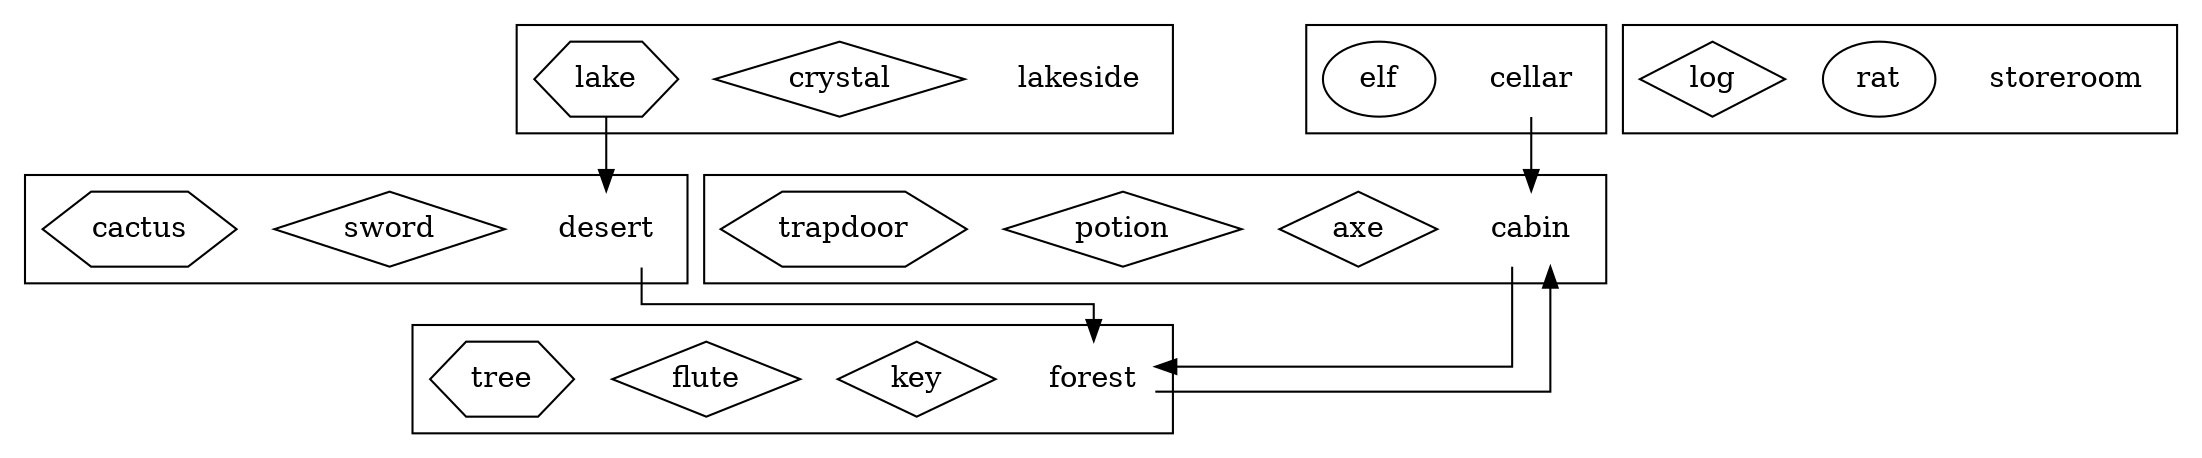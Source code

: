 digraph layout {
    /* ortho splines just makes the arrows into straight lines (rather than curvy ones !) */
    splines = ortho;
    node [shape = "rect"];

    subgraph locations {
        subgraph cluster001 {
            node [shape = "none"];
            cabin [description = "A log cabin in the woods"];
            subgraph artefacts {
                node [shape = "diamond"];
                axe [description = "A razor sharp axe"];
                potion [description = "Magic potion"];
            }
            subgraph furniture {
                node [shape = "hexagon"];
                trapdoor [description = "Wooden trapdoor"];
            }
        }

        subgraph cluster002 {
            node [shape = "none"];
            forest [description = "A dark forest"];
            subgraph artefacts {
                node [shape = "diamond"];
                key [description = "Brass key"];
                flute [description = "A magic flute"];
            }
            subgraph furniture {
                node [shape = "hexagon"];
                tree [description = "A big tree"];
            }
        }

        subgraph cluster003 {
            node [shape = "none"];
            cellar [description = "A dusty cellar"]
            subgraph characters {
                node [shape = "ellipse"];
                elf [description = "Angry Elf"];
            }
        }

        subgraph cluster004 {
            node [shape = "none"];
            desert [description = "A sandy desert"];
            subgraph artefacts {
                node [shape = "diamond"];
                sword [description = "A sharp blade"];
            }
            subgraph furniture {
                node [shape = "hexagon"];
                cactus [description = "A prickly cactus"];
            }
        }

        subgraph cluster005 {
             node [shape = "none"];
             lakeside [description = "An underground lake"];
             subgraph artefacts {
                  node [shape = "diamond"];
                  crystal [description = "A shiny crystal"];
             }
             subgraph furniture {
                  node [shape = "hexagon"];
                  lake [description = "A shimmering lake"];
             }
        }

        subgraph cluster999 {
            node [shape = "none"];
            storeroom [description = "Storage for any entities not placed in the game"]
            subgraph characters {
                node [shape = "ellipse"];
                rat [description = "A desert rat"]
            }
            subgraph artefacts {
                node [shape = "diamond"];
                log [description = "A heavy wooden log"];
            }
            subgraph furniture {
                node [shape = "hexagon"];
            }
        }
    }

    subgraph paths {
        cabin -> forest;
        forest -> cabin;
        cellar -> cabin;
        desert -> forest;
        lake -> desert;
    }

}
